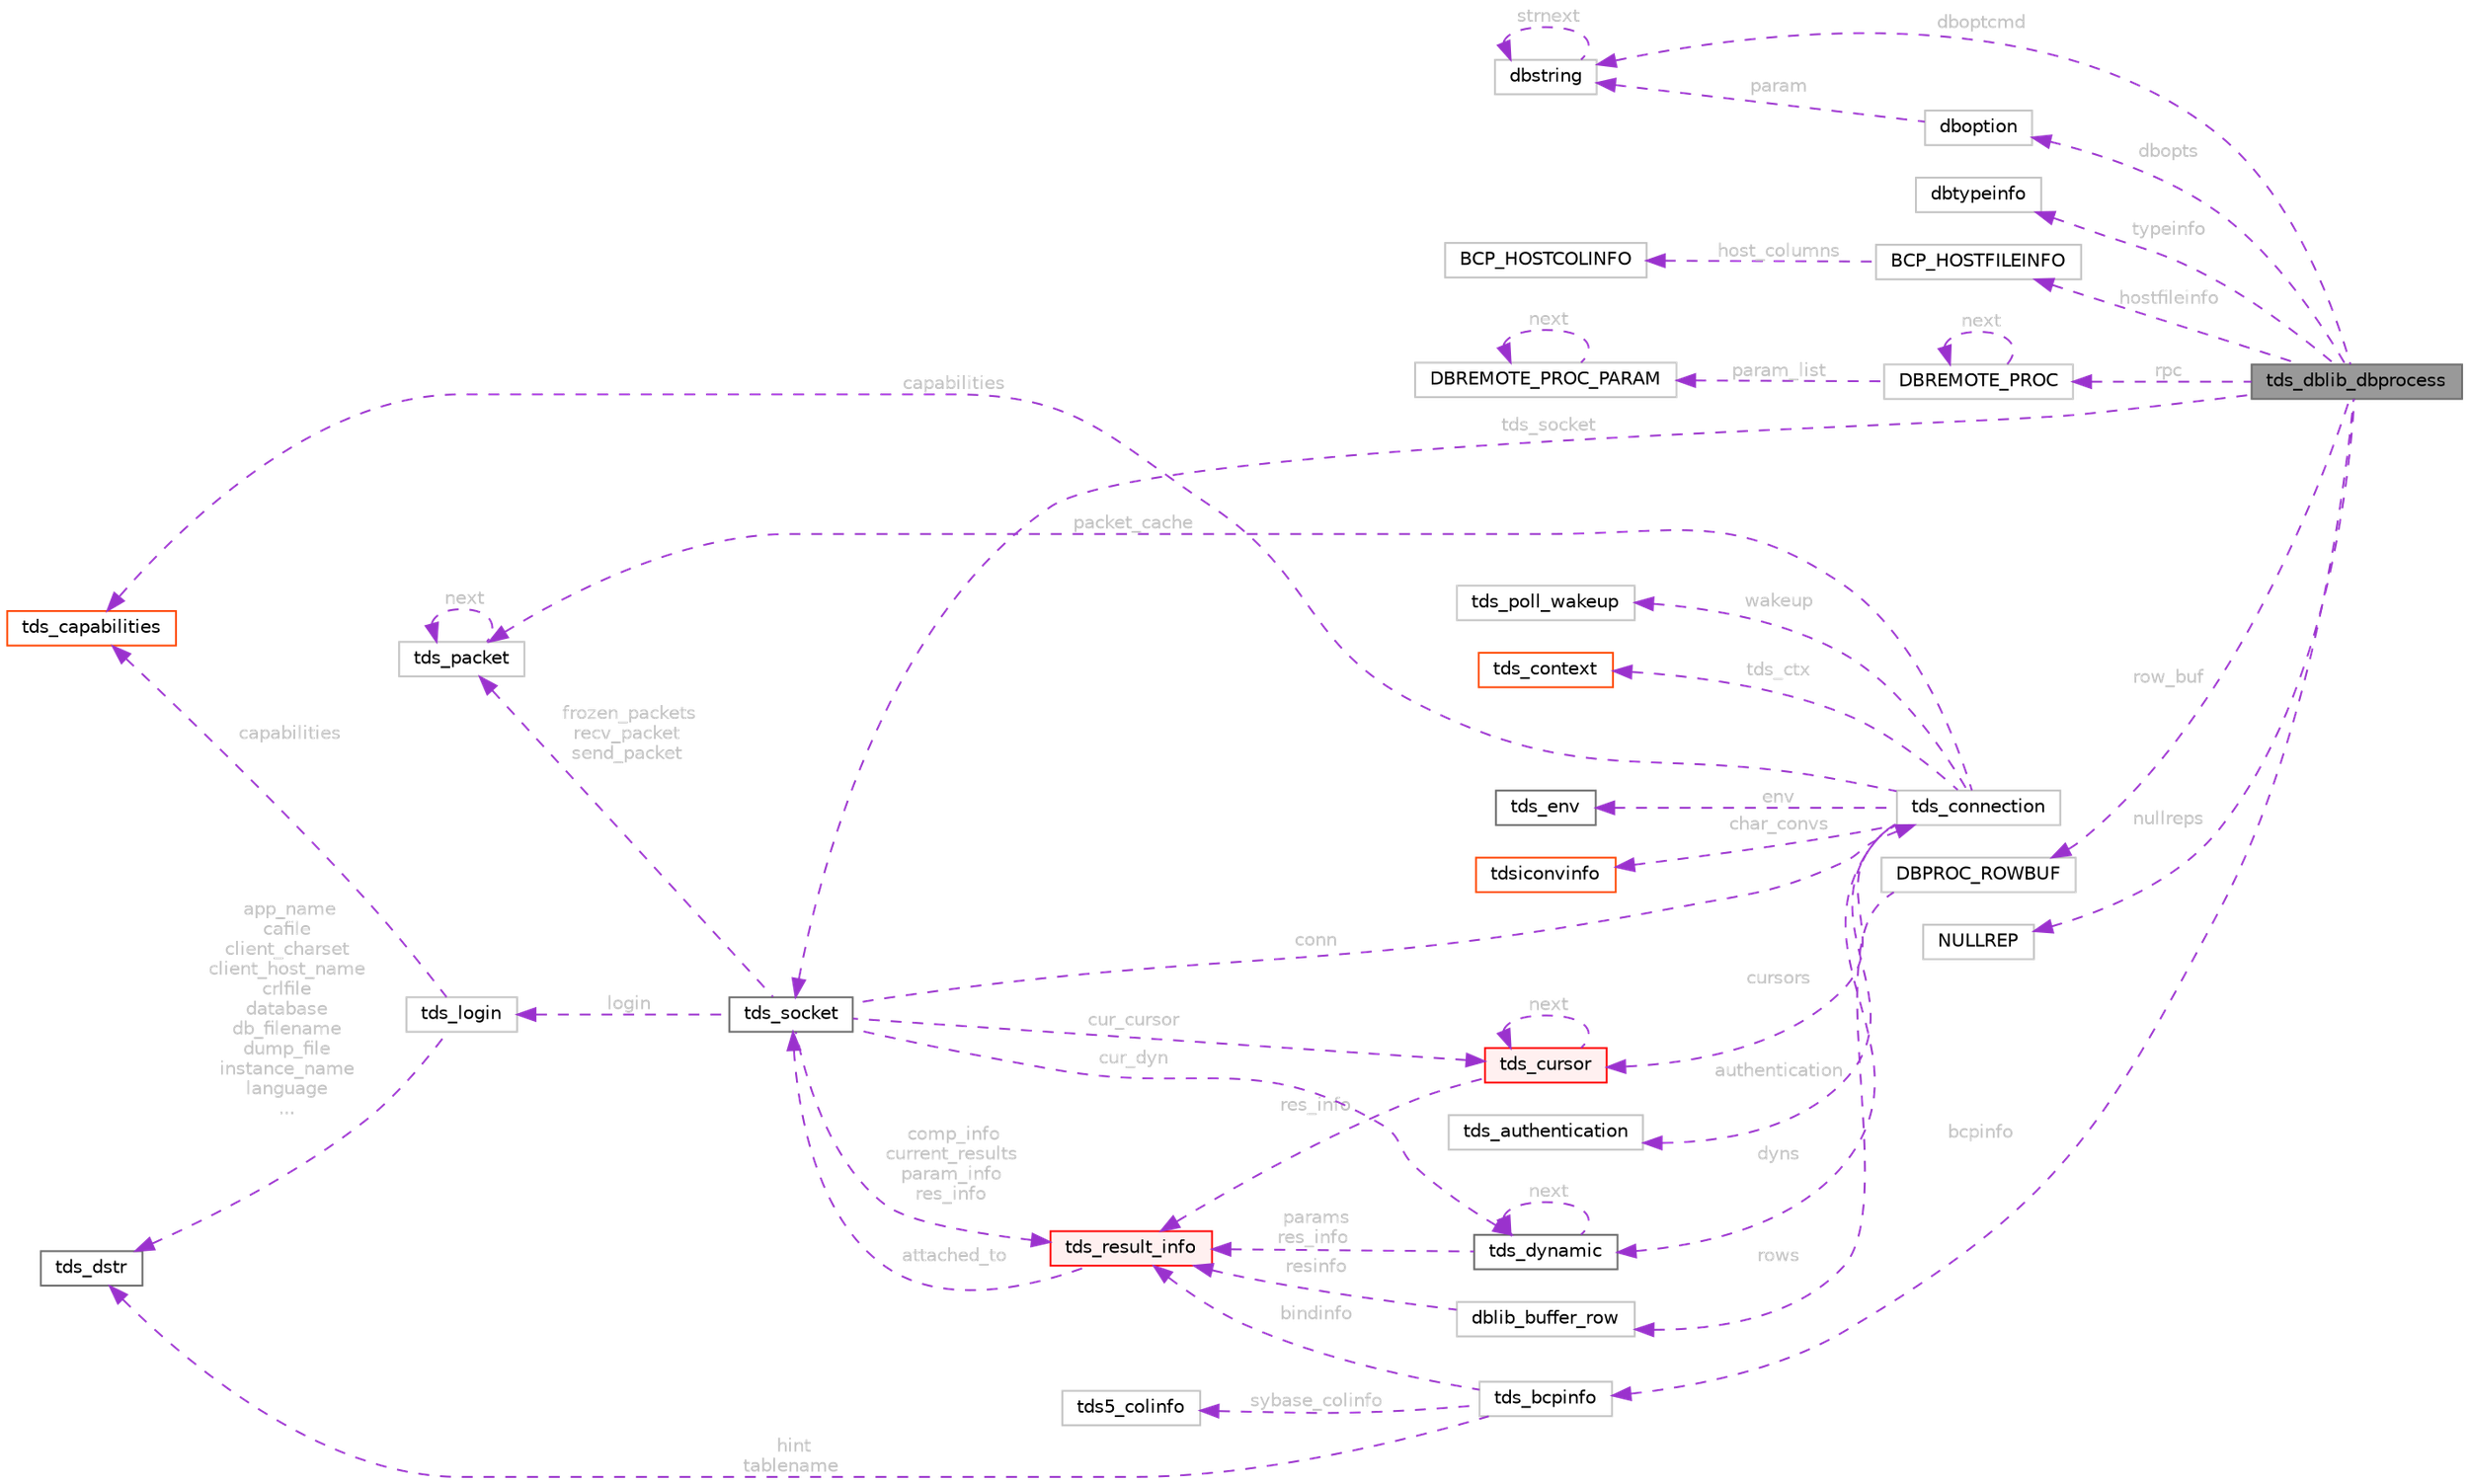 digraph "tds_dblib_dbprocess"
{
 // LATEX_PDF_SIZE
  bgcolor="transparent";
  edge [fontname=Helvetica,fontsize=10,labelfontname=Helvetica,labelfontsize=10];
  node [fontname=Helvetica,fontsize=10,shape=box,height=0.2,width=0.4];
  rankdir="LR";
  Node1 [id="Node000001",label="tds_dblib_dbprocess",height=0.2,width=0.4,color="gray40", fillcolor="grey60", style="filled", fontcolor="black",tooltip=" "];
  Node2 -> Node1 [id="edge1_Node000001_Node000002",dir="back",color="darkorchid3",style="dashed",tooltip=" ",label=" tds_socket",fontcolor="grey" ];
  Node2 [id="Node000002",label="tds_socket",height=0.2,width=0.4,color="gray40", fillcolor="white", style="filled",URL="$a01298.html",tooltip="Information for a server connection."];
  Node3 -> Node2 [id="edge2_Node000002_Node000003",dir="back",color="darkorchid3",style="dashed",tooltip=" ",label=" conn",fontcolor="grey" ];
  Node3 [id="Node000003",label="tds_connection",height=0.2,width=0.4,color="grey75", fillcolor="white", style="filled",URL="$a01294.html",tooltip=" "];
  Node4 -> Node3 [id="edge3_Node000003_Node000004",dir="back",color="darkorchid3",style="dashed",tooltip=" ",label=" wakeup",fontcolor="grey" ];
  Node4 [id="Node000004",label="tds_poll_wakeup",height=0.2,width=0.4,color="grey75", fillcolor="white", style="filled",URL="$a01290.html",tooltip=" "];
  Node5 -> Node3 [id="edge4_Node000003_Node000005",dir="back",color="darkorchid3",style="dashed",tooltip=" ",label=" tds_ctx",fontcolor="grey" ];
  Node5 [id="Node000005",label="tds_context",height=0.2,width=0.4,color="orangered", fillcolor="white", style="filled",URL="$a01278.html",tooltip=" "];
  Node7 -> Node3 [id="edge5_Node000003_Node000007",dir="back",color="darkorchid3",style="dashed",tooltip=" ",label=" env",fontcolor="grey" ];
  Node7 [id="Node000007",label="tds_env",height=0.2,width=0.4,color="gray40", fillcolor="white", style="filled",URL="$a01266.html",tooltip="Current environment as reported by the server."];
  Node8 -> Node3 [id="edge6_Node000003_Node000008",dir="back",color="darkorchid3",style="dashed",tooltip=" ",label=" cursors",fontcolor="grey" ];
  Node8 [id="Node000008",label="tds_cursor",height=0.2,width=0.4,color="red", fillcolor="#FFF0F0", style="filled",URL="$a01262.html",tooltip="Holds informations about a cursor."];
  Node8 -> Node8 [id="edge7_Node000008_Node000008",dir="back",color="darkorchid3",style="dashed",tooltip=" ",label=" next",fontcolor="grey" ];
  Node10 -> Node8 [id="edge8_Node000008_Node000010",dir="back",color="darkorchid3",style="dashed",tooltip=" ",label=" res_info",fontcolor="grey" ];
  Node10 [id="Node000010",label="tds_result_info",height=0.2,width=0.4,color="red", fillcolor="#FFF0F0", style="filled",URL="$a01246.html",tooltip="Hold information for any results."];
  Node2 -> Node10 [id="edge9_Node000010_Node000002",dir="back",color="darkorchid3",style="dashed",tooltip=" ",label=" attached_to",fontcolor="grey" ];
  Node19 -> Node3 [id="edge10_Node000003_Node000019",dir="back",color="darkorchid3",style="dashed",tooltip=" ",label=" dyns",fontcolor="grey" ];
  Node19 [id="Node000019",label="tds_dynamic",height=0.2,width=0.4,color="gray40", fillcolor="white", style="filled",URL="$a01270.html",tooltip="Holds information for a dynamic (also called prepared) query."];
  Node19 -> Node19 [id="edge11_Node000019_Node000019",dir="back",color="darkorchid3",style="dashed",tooltip=" ",label=" next",fontcolor="grey" ];
  Node10 -> Node19 [id="edge12_Node000019_Node000010",dir="back",color="darkorchid3",style="dashed",tooltip=" ",label=" params\nres_info",fontcolor="grey" ];
  Node13 -> Node3 [id="edge13_Node000003_Node000013",dir="back",color="darkorchid3",style="dashed",tooltip=" ",label=" char_convs",fontcolor="grey" ];
  Node13 [id="Node000013",label="tdsiconvinfo",height=0.2,width=0.4,color="orangered", fillcolor="white", style="filled",URL="$a01042.html",tooltip=" "];
  Node20 -> Node3 [id="edge14_Node000003_Node000020",dir="back",color="darkorchid3",style="dashed",tooltip=" ",label=" capabilities",fontcolor="grey" ];
  Node20 [id="Node000020",label="tds_capabilities",height=0.2,width=0.4,color="orangered", fillcolor="white", style="filled",URL="$a01202.html",tooltip=" "];
  Node22 -> Node3 [id="edge15_Node000003_Node000022",dir="back",color="darkorchid3",style="dashed",tooltip=" ",label=" packet_cache",fontcolor="grey" ];
  Node22 [id="Node000022",label="tds_packet",height=0.2,width=0.4,color="grey75", fillcolor="white", style="filled",URL="$a01286.html",tooltip=" "];
  Node22 -> Node22 [id="edge16_Node000022_Node000022",dir="back",color="darkorchid3",style="dashed",tooltip=" ",label=" next",fontcolor="grey" ];
  Node23 -> Node3 [id="edge17_Node000003_Node000023",dir="back",color="darkorchid3",style="dashed",tooltip=" ",label=" authentication",fontcolor="grey" ];
  Node23 [id="Node000023",label="tds_authentication",height=0.2,width=0.4,color="grey75", fillcolor="white", style="filled",URL="$a01282.html",tooltip=" "];
  Node22 -> Node2 [id="edge18_Node000002_Node000022",dir="back",color="darkorchid3",style="dashed",tooltip=" ",label=" frozen_packets\nrecv_packet\nsend_packet",fontcolor="grey" ];
  Node10 -> Node2 [id="edge19_Node000002_Node000010",dir="back",color="darkorchid3",style="dashed",tooltip=" ",label=" comp_info\ncurrent_results\nparam_info\nres_info",fontcolor="grey" ];
  Node8 -> Node2 [id="edge20_Node000002_Node000008",dir="back",color="darkorchid3",style="dashed",tooltip=" ",label=" cur_cursor",fontcolor="grey" ];
  Node19 -> Node2 [id="edge21_Node000002_Node000019",dir="back",color="darkorchid3",style="dashed",tooltip=" ",label=" cur_dyn",fontcolor="grey" ];
  Node24 -> Node2 [id="edge22_Node000002_Node000024",dir="back",color="darkorchid3",style="dashed",tooltip=" ",label=" login",fontcolor="grey" ];
  Node24 [id="Node000024",label="tds_login",height=0.2,width=0.4,color="grey75", fillcolor="white", style="filled",URL="$a01206.html",tooltip=" "];
  Node17 -> Node24 [id="edge23_Node000024_Node000017",dir="back",color="darkorchid3",style="dashed",tooltip=" ",label=" app_name\ncafile\nclient_charset\nclient_host_name\ncrlfile\ndatabase\ndb_filename\ndump_file\ninstance_name\nlanguage\n...",fontcolor="grey" ];
  Node17 [id="Node000017",label="tds_dstr",height=0.2,width=0.4,color="gray40", fillcolor="white", style="filled",URL="$a01362.html",tooltip="Structure to hold a string."];
  Node20 -> Node24 [id="edge24_Node000024_Node000020",dir="back",color="darkorchid3",style="dashed",tooltip=" ",label=" capabilities",fontcolor="grey" ];
  Node25 -> Node1 [id="edge25_Node000001_Node000025",dir="back",color="darkorchid3",style="dashed",tooltip=" ",label=" row_buf",fontcolor="grey" ];
  Node25 [id="Node000025",label="DBPROC_ROWBUF",height=0.2,width=0.4,color="grey75", fillcolor="white", style="filled",URL="$a00974.html",tooltip=" "];
  Node26 -> Node25 [id="edge26_Node000025_Node000026",dir="back",color="darkorchid3",style="dashed",tooltip=" ",label=" rows",fontcolor="grey" ];
  Node26 [id="Node000026",label="dblib_buffer_row",height=0.2,width=0.4,color="grey75", fillcolor="white", style="filled",URL="$a00634.html",tooltip=" "];
  Node10 -> Node26 [id="edge27_Node000026_Node000010",dir="back",color="darkorchid3",style="dashed",tooltip=" ",label=" resinfo",fontcolor="grey" ];
  Node27 -> Node1 [id="edge28_Node000001_Node000027",dir="back",color="darkorchid3",style="dashed",tooltip=" ",label=" typeinfo",fontcolor="grey" ];
  Node27 [id="Node000027",label="dbtypeinfo",height=0.2,width=0.4,color="grey75", fillcolor="white", style="filled",URL="$a01406.html",tooltip=" "];
  Node28 -> Node1 [id="edge29_Node000001_Node000028",dir="back",color="darkorchid3",style="dashed",tooltip=" ",label=" dbopts",fontcolor="grey" ];
  Node28 [id="Node000028",label="dboption",height=0.2,width=0.4,color="grey75", fillcolor="white", style="filled",URL="$a00994.html",tooltip=" "];
  Node29 -> Node28 [id="edge30_Node000028_Node000029",dir="back",color="darkorchid3",style="dashed",tooltip=" ",label=" param",fontcolor="grey" ];
  Node29 [id="Node000029",label="dbstring",height=0.2,width=0.4,color="grey75", fillcolor="white", style="filled",URL="$a01410.html",tooltip=" "];
  Node29 -> Node29 [id="edge31_Node000029_Node000029",dir="back",color="darkorchid3",style="dashed",tooltip=" ",label=" strnext",fontcolor="grey" ];
  Node29 -> Node1 [id="edge32_Node000001_Node000029",dir="back",color="darkorchid3",style="dashed",tooltip=" ",label=" dboptcmd",fontcolor="grey" ];
  Node30 -> Node1 [id="edge33_Node000001_Node000030",dir="back",color="darkorchid3",style="dashed",tooltip=" ",label=" hostfileinfo",fontcolor="grey" ];
  Node30 [id="Node000030",label="BCP_HOSTFILEINFO",height=0.2,width=0.4,color="grey75", fillcolor="white", style="filled",URL="$a00982.html",tooltip=" "];
  Node31 -> Node30 [id="edge34_Node000030_Node000031",dir="back",color="darkorchid3",style="dashed",tooltip=" ",label=" host_columns",fontcolor="grey" ];
  Node31 [id="Node000031",label="BCP_HOSTCOLINFO",height=0.2,width=0.4,color="grey75", fillcolor="white", style="filled",URL="$a00978.html",tooltip=" "];
  Node32 -> Node1 [id="edge35_Node000001_Node000032",dir="back",color="darkorchid3",style="dashed",tooltip=" ",label=" bcpinfo",fontcolor="grey" ];
  Node32 [id="Node000032",label="tds_bcpinfo",height=0.2,width=0.4,color="grey75", fillcolor="white", style="filled",URL="$a01322.html",tooltip=" "];
  Node17 -> Node32 [id="edge36_Node000032_Node000017",dir="back",color="darkorchid3",style="dashed",tooltip=" ",label=" hint\ntablename",fontcolor="grey" ];
  Node10 -> Node32 [id="edge37_Node000032_Node000010",dir="back",color="darkorchid3",style="dashed",tooltip=" ",label=" bindinfo",fontcolor="grey" ];
  Node33 -> Node32 [id="edge38_Node000032_Node000033",dir="back",color="darkorchid3",style="dashed",tooltip=" ",label=" sybase_colinfo",fontcolor="grey" ];
  Node33 [id="Node000033",label="tds5_colinfo",height=0.2,width=0.4,color="grey75", fillcolor="white", style="filled",URL="$a01318.html",tooltip=" "];
  Node34 -> Node1 [id="edge39_Node000001_Node000034",dir="back",color="darkorchid3",style="dashed",tooltip=" ",label=" rpc",fontcolor="grey" ];
  Node34 [id="Node000034",label="DBREMOTE_PROC",height=0.2,width=0.4,color="grey75", fillcolor="white", style="filled",URL="$a00990.html",tooltip=" "];
  Node34 -> Node34 [id="edge40_Node000034_Node000034",dir="back",color="darkorchid3",style="dashed",tooltip=" ",label=" next",fontcolor="grey" ];
  Node35 -> Node34 [id="edge41_Node000034_Node000035",dir="back",color="darkorchid3",style="dashed",tooltip=" ",label=" param_list",fontcolor="grey" ];
  Node35 [id="Node000035",label="DBREMOTE_PROC_PARAM",height=0.2,width=0.4,color="grey75", fillcolor="white", style="filled",URL="$a00986.html",tooltip=" "];
  Node35 -> Node35 [id="edge42_Node000035_Node000035",dir="back",color="darkorchid3",style="dashed",tooltip=" ",label=" next",fontcolor="grey" ];
  Node36 -> Node1 [id="edge43_Node000001_Node000036",dir="back",color="darkorchid3",style="dashed",tooltip=" ",label=" nullreps",fontcolor="grey" ];
  Node36 [id="Node000036",label="NULLREP",height=0.2,width=0.4,color="grey75", fillcolor="white", style="filled",URL="$a00998.html",tooltip=" "];
}
